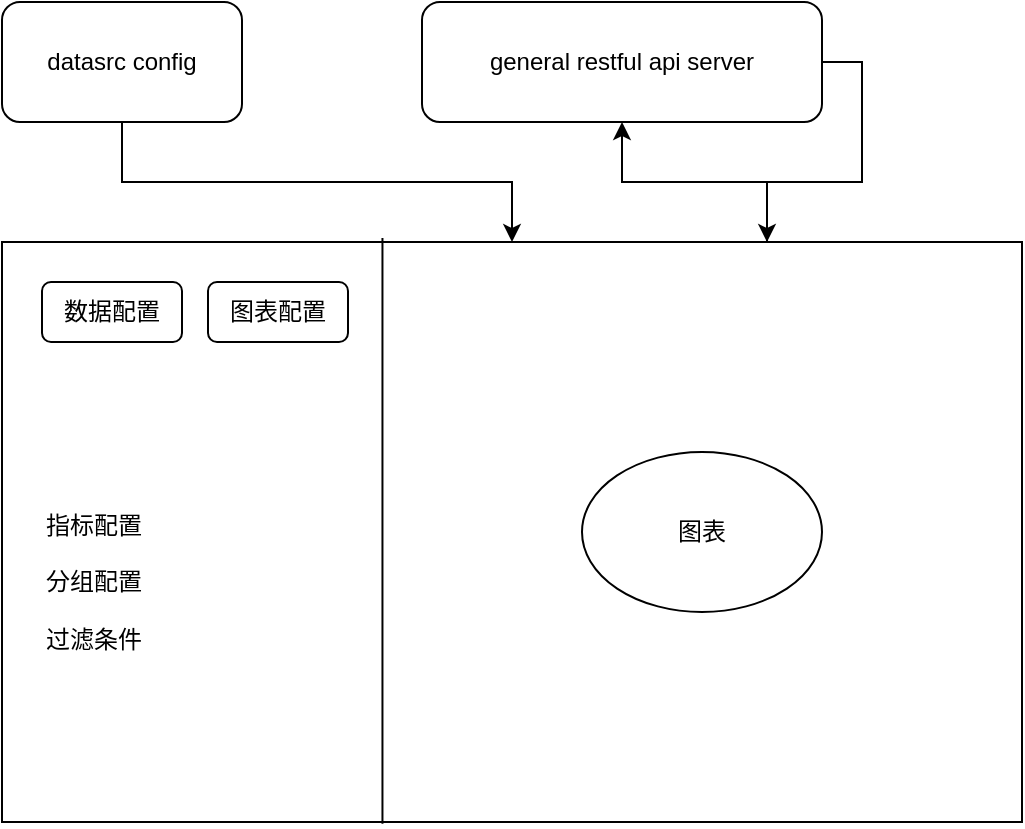 <mxfile version="12.3.6" type="github" pages="1">
  <diagram id="mVG5cPrxz61uuFOAwVko" name="第 1 页">
    <mxGraphModel dx="946" dy="528" grid="1" gridSize="10" guides="1" tooltips="1" connect="1" arrows="1" fold="1" page="1" pageScale="1" pageWidth="827" pageHeight="1169" math="0" shadow="0">
      <root>
        <mxCell id="0"/>
        <mxCell id="1" parent="0"/>
        <mxCell id="0TAS2D7OrVqpbY27i1qa-12" style="edgeStyle=orthogonalEdgeStyle;rounded=0;orthogonalLoop=1;jettySize=auto;html=1;exitX=0.75;exitY=0;exitDx=0;exitDy=0;entryX=0.5;entryY=1;entryDx=0;entryDy=0;" edge="1" parent="1" source="0TAS2D7OrVqpbY27i1qa-1" target="0TAS2D7OrVqpbY27i1qa-9">
          <mxGeometry relative="1" as="geometry"/>
        </mxCell>
        <mxCell id="0TAS2D7OrVqpbY27i1qa-1" value="" style="rounded=0;whiteSpace=wrap;html=1;" vertex="1" parent="1">
          <mxGeometry x="240" y="130" width="510" height="290" as="geometry"/>
        </mxCell>
        <mxCell id="0TAS2D7OrVqpbY27i1qa-2" value="数据配置" style="rounded=1;whiteSpace=wrap;html=1;" vertex="1" parent="1">
          <mxGeometry x="260" y="150" width="70" height="30" as="geometry"/>
        </mxCell>
        <mxCell id="0TAS2D7OrVqpbY27i1qa-4" value="图表配置" style="rounded=1;whiteSpace=wrap;html=1;" vertex="1" parent="1">
          <mxGeometry x="343" y="150" width="70" height="30" as="geometry"/>
        </mxCell>
        <mxCell id="0TAS2D7OrVqpbY27i1qa-5" value="" style="endArrow=none;html=1;entryX=0.373;entryY=-0.007;entryDx=0;entryDy=0;entryPerimeter=0;exitX=0.373;exitY=1.003;exitDx=0;exitDy=0;exitPerimeter=0;" edge="1" parent="1" source="0TAS2D7OrVqpbY27i1qa-1" target="0TAS2D7OrVqpbY27i1qa-1">
          <mxGeometry width="50" height="50" relative="1" as="geometry">
            <mxPoint x="240" y="490" as="sourcePoint"/>
            <mxPoint x="290" y="440" as="targetPoint"/>
          </mxGeometry>
        </mxCell>
        <mxCell id="0TAS2D7OrVqpbY27i1qa-6" value="指标配置&lt;br&gt;&lt;br&gt;分组配置&lt;br&gt;&lt;br&gt;过滤条件" style="text;html=1;strokeColor=none;fillColor=none;align=left;verticalAlign=middle;whiteSpace=wrap;rounded=0;" vertex="1" parent="1">
          <mxGeometry x="260" y="210" width="90" height="180" as="geometry"/>
        </mxCell>
        <mxCell id="0TAS2D7OrVqpbY27i1qa-8" value="图表" style="ellipse;whiteSpace=wrap;html=1;align=center;" vertex="1" parent="1">
          <mxGeometry x="530" y="235" width="120" height="80" as="geometry"/>
        </mxCell>
        <mxCell id="0TAS2D7OrVqpbY27i1qa-13" style="edgeStyle=orthogonalEdgeStyle;rounded=0;orthogonalLoop=1;jettySize=auto;html=1;exitX=1;exitY=0.5;exitDx=0;exitDy=0;entryX=0.75;entryY=0;entryDx=0;entryDy=0;" edge="1" parent="1" source="0TAS2D7OrVqpbY27i1qa-9" target="0TAS2D7OrVqpbY27i1qa-1">
          <mxGeometry relative="1" as="geometry"/>
        </mxCell>
        <mxCell id="0TAS2D7OrVqpbY27i1qa-9" value="general restful api server" style="rounded=1;whiteSpace=wrap;html=1;align=center;" vertex="1" parent="1">
          <mxGeometry x="450" y="10" width="200" height="60" as="geometry"/>
        </mxCell>
        <mxCell id="0TAS2D7OrVqpbY27i1qa-11" style="edgeStyle=orthogonalEdgeStyle;rounded=0;orthogonalLoop=1;jettySize=auto;html=1;exitX=0.5;exitY=1;exitDx=0;exitDy=0;" edge="1" parent="1" source="0TAS2D7OrVqpbY27i1qa-10" target="0TAS2D7OrVqpbY27i1qa-1">
          <mxGeometry relative="1" as="geometry"/>
        </mxCell>
        <mxCell id="0TAS2D7OrVqpbY27i1qa-10" value="datasrc config" style="rounded=1;whiteSpace=wrap;html=1;align=center;" vertex="1" parent="1">
          <mxGeometry x="240" y="10" width="120" height="60" as="geometry"/>
        </mxCell>
      </root>
    </mxGraphModel>
  </diagram>
</mxfile>
